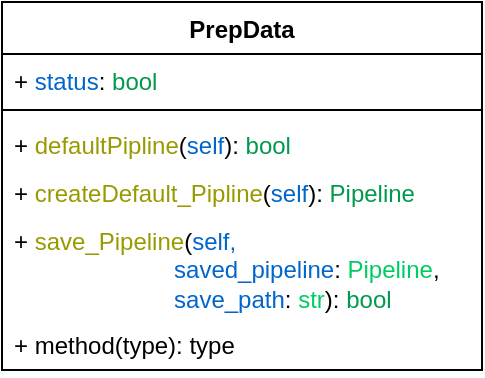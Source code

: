 <mxfile version="24.2.7" type="github">
  <diagram name="Свободное представление" id="oeacRI9C3uSAY6F9_cj7">
    <mxGraphModel dx="935" dy="275" grid="1" gridSize="10" guides="1" tooltips="1" connect="1" arrows="1" fold="1" page="0" pageScale="1" pageWidth="827" pageHeight="1169" math="0" shadow="0">
      <root>
        <mxCell id="0" />
        <mxCell id="1" parent="0" />
        <mxCell id="sTNn3QOUkOK-6qHobLWH-20" value="PrepData" style="swimlane;fontStyle=1;align=center;verticalAlign=top;childLayout=stackLayout;horizontal=1;startSize=26;horizontalStack=0;resizeParent=1;resizeParentMax=0;resizeLast=0;collapsible=1;marginBottom=0;whiteSpace=wrap;html=1;" vertex="1" parent="1">
          <mxGeometry x="-400" y="40" width="240" height="184" as="geometry" />
        </mxCell>
        <mxCell id="sTNn3QOUkOK-6qHobLWH-25" value="+ &lt;font color=&quot;#0066cc&quot;&gt;status&lt;/font&gt;&lt;span style=&quot;background-color: initial;&quot;&gt;:&amp;nbsp;&lt;/span&gt;&lt;font style=&quot;background-color: initial;&quot; color=&quot;#00994d&quot;&gt;bool&lt;/font&gt;" style="text;strokeColor=none;fillColor=none;align=left;verticalAlign=top;spacingLeft=4;spacingRight=4;overflow=hidden;rotatable=0;points=[[0,0.5],[1,0.5]];portConstraint=eastwest;whiteSpace=wrap;html=1;" vertex="1" parent="sTNn3QOUkOK-6qHobLWH-20">
          <mxGeometry y="26" width="240" height="24" as="geometry" />
        </mxCell>
        <mxCell id="sTNn3QOUkOK-6qHobLWH-22" value="" style="line;strokeWidth=1;fillColor=none;align=left;verticalAlign=middle;spacingTop=-1;spacingLeft=3;spacingRight=3;rotatable=0;labelPosition=right;points=[];portConstraint=eastwest;strokeColor=inherit;" vertex="1" parent="sTNn3QOUkOK-6qHobLWH-20">
          <mxGeometry y="50" width="240" height="8" as="geometry" />
        </mxCell>
        <mxCell id="sTNn3QOUkOK-6qHobLWH-21" value="+ &lt;font color=&quot;#999900&quot;&gt;defaultPipline&lt;/font&gt;(&lt;font color=&quot;#0066cc&quot;&gt;self&lt;/font&gt;&lt;span style=&quot;background-color: initial;&quot;&gt;):&amp;nbsp;&lt;/span&gt;&lt;font style=&quot;background-color: initial;&quot; color=&quot;#00994d&quot;&gt;bool&lt;/font&gt;" style="text;strokeColor=none;fillColor=none;align=left;verticalAlign=top;spacingLeft=4;spacingRight=4;overflow=hidden;rotatable=0;points=[[0,0.5],[1,0.5]];portConstraint=eastwest;whiteSpace=wrap;html=1;" vertex="1" parent="sTNn3QOUkOK-6qHobLWH-20">
          <mxGeometry y="58" width="240" height="24" as="geometry" />
        </mxCell>
        <mxCell id="sTNn3QOUkOK-6qHobLWH-26" value="+ &lt;font color=&quot;#999900&quot;&gt;createDefault_Pipline&lt;/font&gt;(&lt;font color=&quot;#0066cc&quot;&gt;self&lt;/font&gt;&lt;span style=&quot;background-color: initial;&quot;&gt;):&amp;nbsp;&lt;/span&gt;&lt;font color=&quot;#00994d&quot;&gt;Pipeline&lt;/font&gt;" style="text;strokeColor=none;fillColor=none;align=left;verticalAlign=top;spacingLeft=4;spacingRight=4;overflow=hidden;rotatable=0;points=[[0,0.5],[1,0.5]];portConstraint=eastwest;whiteSpace=wrap;html=1;" vertex="1" parent="sTNn3QOUkOK-6qHobLWH-20">
          <mxGeometry y="82" width="240" height="24" as="geometry" />
        </mxCell>
        <mxCell id="sTNn3QOUkOK-6qHobLWH-23" value="+ &lt;font color=&quot;#999900&quot;&gt;save_Pipeline&lt;/font&gt;(&lt;font color=&quot;#0066cc&quot;&gt;self,&amp;nbsp;&lt;/font&gt;&lt;div&gt;&lt;font color=&quot;#0066cc&quot;&gt;&lt;span style=&quot;white-space: pre;&quot;&gt;&#x9;&lt;/span&gt;&lt;span style=&quot;white-space: pre;&quot;&gt;&#x9;&lt;/span&gt;&lt;span style=&quot;white-space: pre;&quot;&gt;&#x9;&lt;/span&gt;saved_pipeline&lt;/font&gt;: &lt;font color=&quot;#00cc66&quot;&gt;Pipeline&lt;/font&gt;,&lt;div&gt;&lt;span style=&quot;white-space: pre;&quot;&gt;&#x9;&lt;/span&gt;&lt;span style=&quot;white-space: pre;&quot;&gt;&#x9;&lt;/span&gt;&lt;span style=&quot;white-space: pre;&quot;&gt;&#x9;&lt;/span&gt;&lt;span style=&quot;background-color: initial;&quot;&gt;&lt;font color=&quot;#0066cc&quot;&gt;save_path&lt;/font&gt;: &lt;font color=&quot;#00cc66&quot;&gt;str&lt;/font&gt;&lt;/span&gt;&lt;span style=&quot;background-color: initial;&quot;&gt;): &lt;font color=&quot;#00994d&quot;&gt;bool&lt;/font&gt;&lt;/span&gt;&lt;/div&gt;&lt;/div&gt;" style="text;strokeColor=none;fillColor=none;align=left;verticalAlign=top;spacingLeft=4;spacingRight=4;overflow=hidden;rotatable=0;points=[[0,0.5],[1,0.5]];portConstraint=eastwest;whiteSpace=wrap;html=1;" vertex="1" parent="sTNn3QOUkOK-6qHobLWH-20">
          <mxGeometry y="106" width="240" height="52" as="geometry" />
        </mxCell>
        <mxCell id="sTNn3QOUkOK-6qHobLWH-24" value="+ method(type): type" style="text;strokeColor=none;fillColor=none;align=left;verticalAlign=top;spacingLeft=4;spacingRight=4;overflow=hidden;rotatable=0;points=[[0,0.5],[1,0.5]];portConstraint=eastwest;whiteSpace=wrap;html=1;" vertex="1" parent="sTNn3QOUkOK-6qHobLWH-20">
          <mxGeometry y="158" width="240" height="26" as="geometry" />
        </mxCell>
      </root>
    </mxGraphModel>
  </diagram>
</mxfile>
